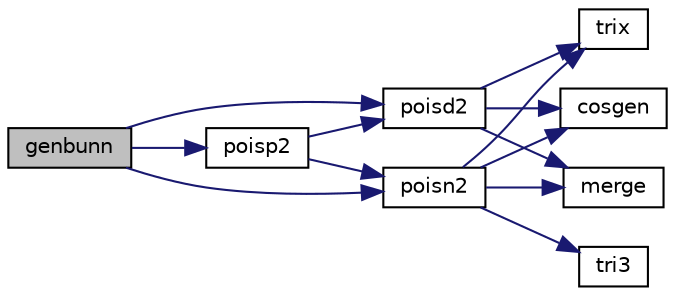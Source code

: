 digraph "genbunn"
{
  edge [fontname="Helvetica",fontsize="10",labelfontname="Helvetica",labelfontsize="10"];
  node [fontname="Helvetica",fontsize="10",shape=record];
  rankdir="LR";
  Node1 [label="genbunn",height=0.2,width=0.4,color="black", fillcolor="grey75", style="filled", fontcolor="black"];
  Node1 -> Node2 [color="midnightblue",fontsize="10",style="solid"];
  Node2 [label="poisp2",height=0.2,width=0.4,color="black", fillcolor="white", style="filled",URL="$genbun_8f.html#aaa1fe08ecf01ed90ae4a2c1cf5be95ce"];
  Node2 -> Node3 [color="midnightblue",fontsize="10",style="solid"];
  Node3 [label="poisd2",height=0.2,width=0.4,color="black", fillcolor="white", style="filled",URL="$genbun_8f.html#a0764fedadc183c9ff523c436a98a570c"];
  Node3 -> Node4 [color="midnightblue",fontsize="10",style="solid"];
  Node4 [label="trix",height=0.2,width=0.4,color="black", fillcolor="white", style="filled",URL="$gnbnaux_8f.html#a7822bc5b65c017cec3010a9f33cb316f"];
  Node3 -> Node5 [color="midnightblue",fontsize="10",style="solid"];
  Node5 [label="cosgen",height=0.2,width=0.4,color="black", fillcolor="white", style="filled",URL="$gnbnaux_8f.html#aef77c4415ca0759b213e0c9f88223ab3"];
  Node3 -> Node6 [color="midnightblue",fontsize="10",style="solid"];
  Node6 [label="merge",height=0.2,width=0.4,color="black", fillcolor="white", style="filled",URL="$gnbnaux_8f.html#a231b7bb127bbc680c262deff2cfb3aee"];
  Node2 -> Node7 [color="midnightblue",fontsize="10",style="solid"];
  Node7 [label="poisn2",height=0.2,width=0.4,color="black", fillcolor="white", style="filled",URL="$genbun_8f.html#a1a3286c2c2ed3988f551533a53fd6940"];
  Node7 -> Node5 [color="midnightblue",fontsize="10",style="solid"];
  Node7 -> Node4 [color="midnightblue",fontsize="10",style="solid"];
  Node7 -> Node6 [color="midnightblue",fontsize="10",style="solid"];
  Node7 -> Node8 [color="midnightblue",fontsize="10",style="solid"];
  Node8 [label="tri3",height=0.2,width=0.4,color="black", fillcolor="white", style="filled",URL="$gnbnaux_8f.html#a3734e68dfa3022162c3f94650a43d8d9"];
  Node1 -> Node3 [color="midnightblue",fontsize="10",style="solid"];
  Node1 -> Node7 [color="midnightblue",fontsize="10",style="solid"];
}

